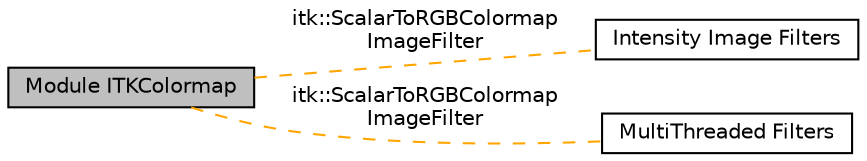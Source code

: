 digraph "Module ITKColormap"
{
  edge [fontname="Helvetica",fontsize="10",labelfontname="Helvetica",labelfontsize="10"];
  node [fontname="Helvetica",fontsize="10",shape=box];
  rankdir=LR;
  Node1 [label="Module ITKColormap",height=0.2,width=0.4,color="black", fillcolor="grey75", style="filled", fontcolor="black",tooltip=" "];
  Node2 [label="Intensity Image Filters",height=0.2,width=0.4,color="black", fillcolor="white", style="filled",URL="$group__IntensityImageFilters.html",tooltip=" "];
  Node3 [label="MultiThreaded Filters",height=0.2,width=0.4,color="black", fillcolor="white", style="filled",URL="$group__MultiThreaded.html",tooltip=" "];
  Node1->Node2 [shape=plaintext, label="itk::ScalarToRGBColormap\lImageFilter", color="orange", dir="none", style="dashed"];
  Node1->Node3 [shape=plaintext, label="itk::ScalarToRGBColormap\lImageFilter", color="orange", dir="none", style="dashed"];
}
